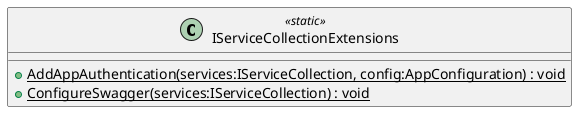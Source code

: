 @startuml
class IServiceCollectionExtensions <<static>> {
    + {static} AddAppAuthentication(services:IServiceCollection, config:AppConfiguration) : void
    + {static} ConfigureSwagger(services:IServiceCollection) : void
}
@enduml
